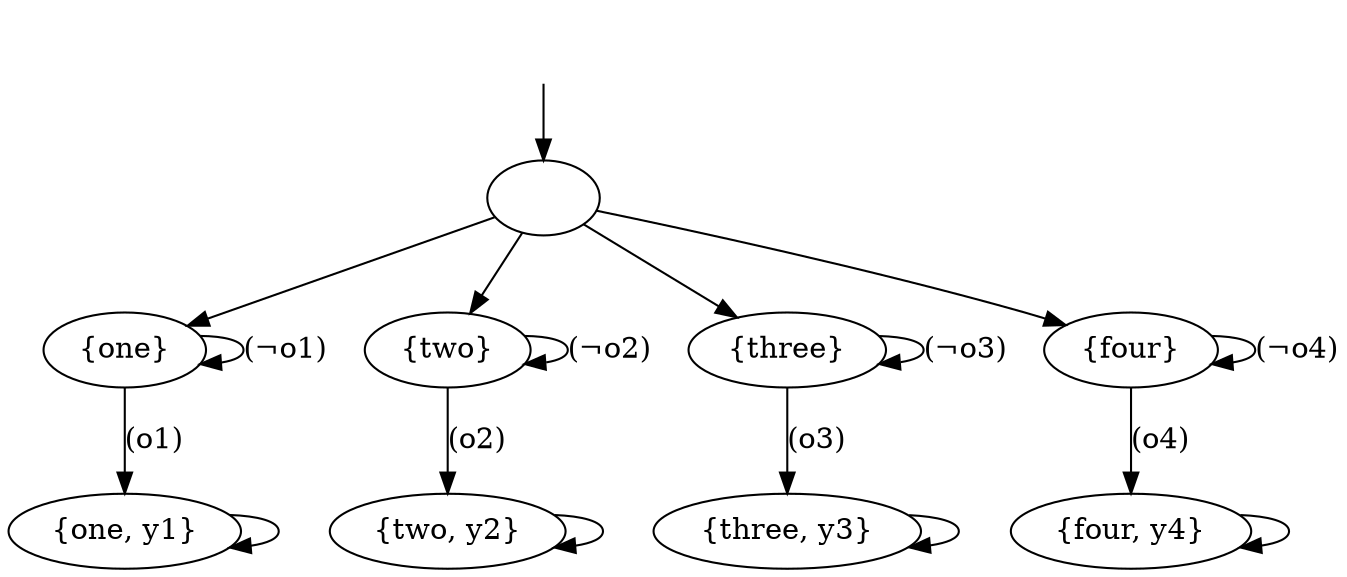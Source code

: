 digraph graphname {
        _init [style="invis"];
        _init -> s0[label=""];
        s0[label=""];
        s1[label="{one}"];
        s2[label="{two}"];
        s3[label="{one, y1}"];
        s4[label="{two, y2}"];
        s5[label="{three}"];
        s6[label="{four}"];
        s7[label="{three, y3}"];
        s8[label="{four, y4}"];
        s0 -> s1 [label=""];
        s0 -> s2 [label=""];
        s0 -> s5 [label=""];
        s0 -> s6 [label=""];
        s2 -> s2 [label="(¬o2)"];
        s1 -> s1 [label="(¬o1)"];
        s1 -> s3 [label="(o1)"];
        s2 -> s4 [label="(o2)"];
        s3 -> s3 [label=""];
        s4 -> s4 [label=""];
        s5 -> s5 [label="(¬o3)"];
        s6 -> s6 [label="(¬o4)"];
        s5 -> s7 [label="(o3)"];
        s6 -> s8 [label="(o4)"];
        s7 -> s7 [label=""];
        s8 -> s8 [label=""];
}
